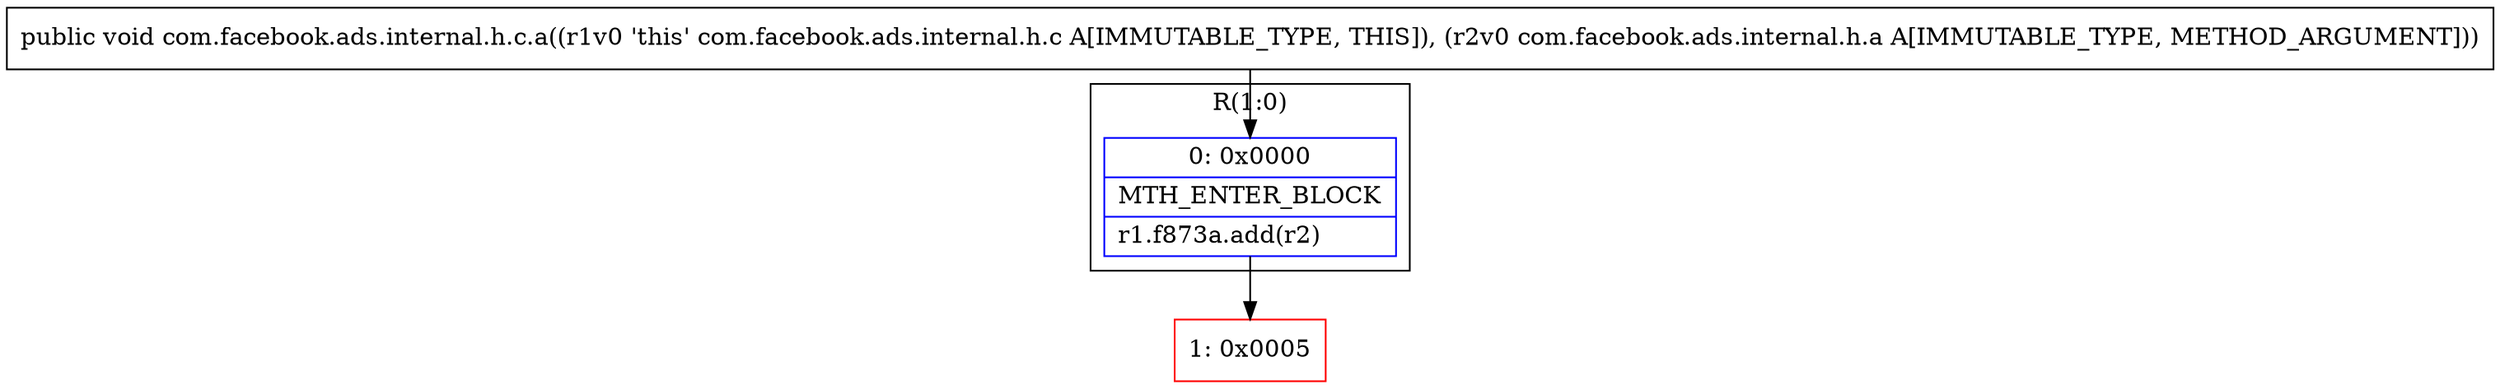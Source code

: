 digraph "CFG forcom.facebook.ads.internal.h.c.a(Lcom\/facebook\/ads\/internal\/h\/a;)V" {
subgraph cluster_Region_1450860979 {
label = "R(1:0)";
node [shape=record,color=blue];
Node_0 [shape=record,label="{0\:\ 0x0000|MTH_ENTER_BLOCK\l|r1.f873a.add(r2)\l}"];
}
Node_1 [shape=record,color=red,label="{1\:\ 0x0005}"];
MethodNode[shape=record,label="{public void com.facebook.ads.internal.h.c.a((r1v0 'this' com.facebook.ads.internal.h.c A[IMMUTABLE_TYPE, THIS]), (r2v0 com.facebook.ads.internal.h.a A[IMMUTABLE_TYPE, METHOD_ARGUMENT])) }"];
MethodNode -> Node_0;
Node_0 -> Node_1;
}


